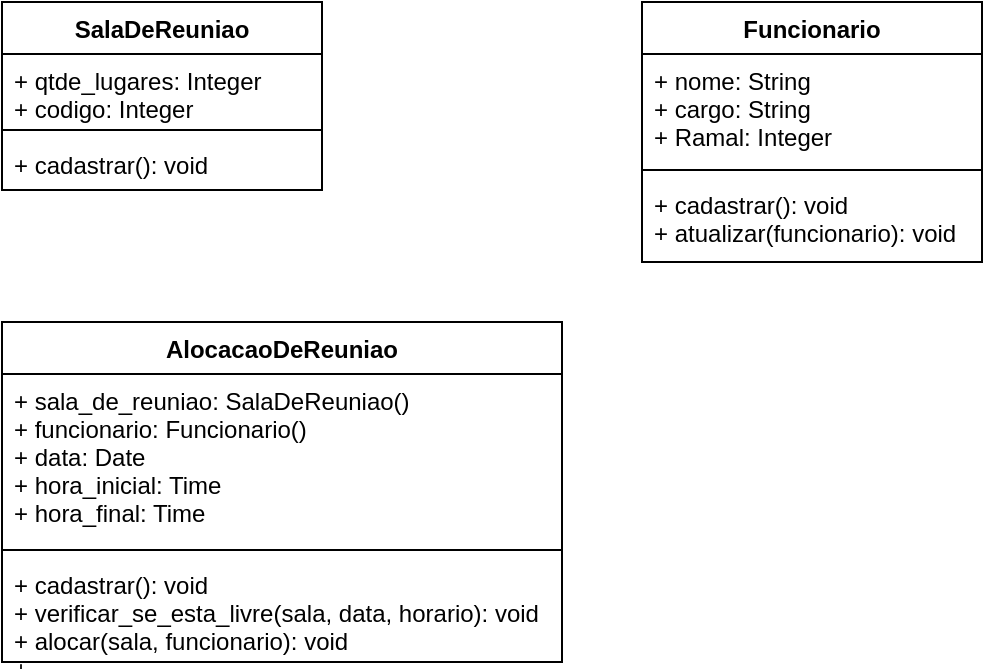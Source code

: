 <mxfile version="15.2.7" type="device"><diagram id="pMdyvcCRf_WLHnJvWOFI" name="Página-1"><mxGraphModel dx="868" dy="520" grid="1" gridSize="10" guides="1" tooltips="1" connect="1" arrows="1" fold="1" page="1" pageScale="1" pageWidth="827" pageHeight="1169" math="0" shadow="0"><root><mxCell id="0"/><mxCell id="1" parent="0"/><mxCell id="LTlJFjtXzKDsLIEkbJ3V-1" value="SalaDeReuniao" style="swimlane;fontStyle=1;align=center;verticalAlign=top;childLayout=stackLayout;horizontal=1;startSize=26;horizontalStack=0;resizeParent=1;resizeParentMax=0;resizeLast=0;collapsible=1;marginBottom=0;" vertex="1" parent="1"><mxGeometry x="40" y="40" width="160" height="94" as="geometry"/></mxCell><mxCell id="LTlJFjtXzKDsLIEkbJ3V-2" value="+ qtde_lugares: Integer&#10;+ codigo: Integer" style="text;strokeColor=none;fillColor=none;align=left;verticalAlign=top;spacingLeft=4;spacingRight=4;overflow=hidden;rotatable=0;points=[[0,0.5],[1,0.5]];portConstraint=eastwest;" vertex="1" parent="LTlJFjtXzKDsLIEkbJ3V-1"><mxGeometry y="26" width="160" height="34" as="geometry"/></mxCell><mxCell id="LTlJFjtXzKDsLIEkbJ3V-3" value="" style="line;strokeWidth=1;fillColor=none;align=left;verticalAlign=middle;spacingTop=-1;spacingLeft=3;spacingRight=3;rotatable=0;labelPosition=right;points=[];portConstraint=eastwest;" vertex="1" parent="LTlJFjtXzKDsLIEkbJ3V-1"><mxGeometry y="60" width="160" height="8" as="geometry"/></mxCell><mxCell id="LTlJFjtXzKDsLIEkbJ3V-4" value="+ cadastrar(): void" style="text;strokeColor=none;fillColor=none;align=left;verticalAlign=top;spacingLeft=4;spacingRight=4;overflow=hidden;rotatable=0;points=[[0,0.5],[1,0.5]];portConstraint=eastwest;" vertex="1" parent="LTlJFjtXzKDsLIEkbJ3V-1"><mxGeometry y="68" width="160" height="26" as="geometry"/></mxCell><mxCell id="LTlJFjtXzKDsLIEkbJ3V-5" value="Funcionario" style="swimlane;fontStyle=1;align=center;verticalAlign=top;childLayout=stackLayout;horizontal=1;startSize=26;horizontalStack=0;resizeParent=1;resizeParentMax=0;resizeLast=0;collapsible=1;marginBottom=0;" vertex="1" parent="1"><mxGeometry x="360" y="40" width="170" height="130" as="geometry"/></mxCell><mxCell id="LTlJFjtXzKDsLIEkbJ3V-6" value="+ nome: String&#10;+ cargo: String&#10;+ Ramal: Integer" style="text;strokeColor=none;fillColor=none;align=left;verticalAlign=top;spacingLeft=4;spacingRight=4;overflow=hidden;rotatable=0;points=[[0,0.5],[1,0.5]];portConstraint=eastwest;" vertex="1" parent="LTlJFjtXzKDsLIEkbJ3V-5"><mxGeometry y="26" width="170" height="54" as="geometry"/></mxCell><mxCell id="LTlJFjtXzKDsLIEkbJ3V-7" value="" style="line;strokeWidth=1;fillColor=none;align=left;verticalAlign=middle;spacingTop=-1;spacingLeft=3;spacingRight=3;rotatable=0;labelPosition=right;points=[];portConstraint=eastwest;" vertex="1" parent="LTlJFjtXzKDsLIEkbJ3V-5"><mxGeometry y="80" width="170" height="8" as="geometry"/></mxCell><mxCell id="LTlJFjtXzKDsLIEkbJ3V-8" value="+ cadastrar(): void&#10;+ atualizar(funcionario): void" style="text;strokeColor=none;fillColor=none;align=left;verticalAlign=top;spacingLeft=4;spacingRight=4;overflow=hidden;rotatable=0;points=[[0,0.5],[1,0.5]];portConstraint=eastwest;" vertex="1" parent="LTlJFjtXzKDsLIEkbJ3V-5"><mxGeometry y="88" width="170" height="42" as="geometry"/></mxCell><mxCell id="LTlJFjtXzKDsLIEkbJ3V-9" value="AlocacaoDeReuniao" style="swimlane;fontStyle=1;align=center;verticalAlign=top;childLayout=stackLayout;horizontal=1;startSize=26;horizontalStack=0;resizeParent=1;resizeParentMax=0;resizeLast=0;collapsible=1;marginBottom=0;" vertex="1" parent="1"><mxGeometry x="40" y="200" width="280" height="170" as="geometry"/></mxCell><mxCell id="LTlJFjtXzKDsLIEkbJ3V-10" value="+ sala_de_reuniao: SalaDeReuniao()&#10;+ funcionario: Funcionario()&#10;+ data: Date&#10;+ hora_inicial: Time&#10;+ hora_final: Time" style="text;strokeColor=none;fillColor=none;align=left;verticalAlign=top;spacingLeft=4;spacingRight=4;overflow=hidden;rotatable=0;points=[[0,0.5],[1,0.5]];portConstraint=eastwest;" vertex="1" parent="LTlJFjtXzKDsLIEkbJ3V-9"><mxGeometry y="26" width="280" height="84" as="geometry"/></mxCell><mxCell id="LTlJFjtXzKDsLIEkbJ3V-11" value="" style="line;strokeWidth=1;fillColor=none;align=left;verticalAlign=middle;spacingTop=-1;spacingLeft=3;spacingRight=3;rotatable=0;labelPosition=right;points=[];portConstraint=eastwest;" vertex="1" parent="LTlJFjtXzKDsLIEkbJ3V-9"><mxGeometry y="110" width="280" height="8" as="geometry"/></mxCell><mxCell id="LTlJFjtXzKDsLIEkbJ3V-12" value="+ cadastrar(): void&#10;+ verificar_se_esta_livre(sala, data, horario): void&#10;+ alocar(sala, funcionario): void&#10;+ " style="text;strokeColor=none;fillColor=none;align=left;verticalAlign=top;spacingLeft=4;spacingRight=4;overflow=hidden;rotatable=0;points=[[0,0.5],[1,0.5]];portConstraint=eastwest;" vertex="1" parent="LTlJFjtXzKDsLIEkbJ3V-9"><mxGeometry y="118" width="280" height="52" as="geometry"/></mxCell></root></mxGraphModel></diagram></mxfile>